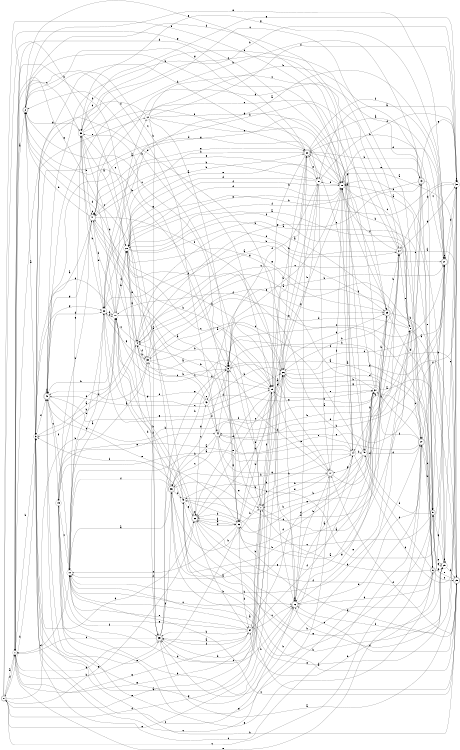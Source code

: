 digraph n37_6 {
__start0 [label="" shape="none"];

rankdir=LR;
size="8,5";

s0 [style="rounded,filled", color="black", fillcolor="white" shape="doublecircle", label="0"];
s1 [style="filled", color="black", fillcolor="white" shape="circle", label="1"];
s2 [style="rounded,filled", color="black", fillcolor="white" shape="doublecircle", label="2"];
s3 [style="filled", color="black", fillcolor="white" shape="circle", label="3"];
s4 [style="filled", color="black", fillcolor="white" shape="circle", label="4"];
s5 [style="filled", color="black", fillcolor="white" shape="circle", label="5"];
s6 [style="rounded,filled", color="black", fillcolor="white" shape="doublecircle", label="6"];
s7 [style="rounded,filled", color="black", fillcolor="white" shape="doublecircle", label="7"];
s8 [style="filled", color="black", fillcolor="white" shape="circle", label="8"];
s9 [style="rounded,filled", color="black", fillcolor="white" shape="doublecircle", label="9"];
s10 [style="filled", color="black", fillcolor="white" shape="circle", label="10"];
s11 [style="filled", color="black", fillcolor="white" shape="circle", label="11"];
s12 [style="filled", color="black", fillcolor="white" shape="circle", label="12"];
s13 [style="rounded,filled", color="black", fillcolor="white" shape="doublecircle", label="13"];
s14 [style="filled", color="black", fillcolor="white" shape="circle", label="14"];
s15 [style="filled", color="black", fillcolor="white" shape="circle", label="15"];
s16 [style="rounded,filled", color="black", fillcolor="white" shape="doublecircle", label="16"];
s17 [style="rounded,filled", color="black", fillcolor="white" shape="doublecircle", label="17"];
s18 [style="filled", color="black", fillcolor="white" shape="circle", label="18"];
s19 [style="filled", color="black", fillcolor="white" shape="circle", label="19"];
s20 [style="rounded,filled", color="black", fillcolor="white" shape="doublecircle", label="20"];
s21 [style="rounded,filled", color="black", fillcolor="white" shape="doublecircle", label="21"];
s22 [style="filled", color="black", fillcolor="white" shape="circle", label="22"];
s23 [style="rounded,filled", color="black", fillcolor="white" shape="doublecircle", label="23"];
s24 [style="rounded,filled", color="black", fillcolor="white" shape="doublecircle", label="24"];
s25 [style="rounded,filled", color="black", fillcolor="white" shape="doublecircle", label="25"];
s26 [style="filled", color="black", fillcolor="white" shape="circle", label="26"];
s27 [style="rounded,filled", color="black", fillcolor="white" shape="doublecircle", label="27"];
s28 [style="filled", color="black", fillcolor="white" shape="circle", label="28"];
s29 [style="filled", color="black", fillcolor="white" shape="circle", label="29"];
s30 [style="filled", color="black", fillcolor="white" shape="circle", label="30"];
s31 [style="filled", color="black", fillcolor="white" shape="circle", label="31"];
s32 [style="rounded,filled", color="black", fillcolor="white" shape="doublecircle", label="32"];
s33 [style="filled", color="black", fillcolor="white" shape="circle", label="33"];
s34 [style="filled", color="black", fillcolor="white" shape="circle", label="34"];
s35 [style="rounded,filled", color="black", fillcolor="white" shape="doublecircle", label="35"];
s36 [style="rounded,filled", color="black", fillcolor="white" shape="doublecircle", label="36"];
s37 [style="filled", color="black", fillcolor="white" shape="circle", label="37"];
s38 [style="filled", color="black", fillcolor="white" shape="circle", label="38"];
s39 [style="filled", color="black", fillcolor="white" shape="circle", label="39"];
s40 [style="rounded,filled", color="black", fillcolor="white" shape="doublecircle", label="40"];
s41 [style="rounded,filled", color="black", fillcolor="white" shape="doublecircle", label="41"];
s42 [style="filled", color="black", fillcolor="white" shape="circle", label="42"];
s43 [style="filled", color="black", fillcolor="white" shape="circle", label="43"];
s44 [style="filled", color="black", fillcolor="white" shape="circle", label="44"];
s45 [style="filled", color="black", fillcolor="white" shape="circle", label="45"];
s0 -> s1 [label="a"];
s0 -> s39 [label="b"];
s0 -> s27 [label="c"];
s0 -> s1 [label="d"];
s0 -> s26 [label="e"];
s0 -> s18 [label="f"];
s0 -> s32 [label="g"];
s0 -> s28 [label="h"];
s1 -> s2 [label="a"];
s1 -> s35 [label="b"];
s1 -> s38 [label="c"];
s1 -> s26 [label="d"];
s1 -> s9 [label="e"];
s1 -> s36 [label="f"];
s1 -> s34 [label="g"];
s1 -> s3 [label="h"];
s2 -> s3 [label="a"];
s2 -> s33 [label="b"];
s2 -> s19 [label="c"];
s2 -> s23 [label="d"];
s2 -> s21 [label="e"];
s2 -> s44 [label="f"];
s2 -> s45 [label="g"];
s2 -> s20 [label="h"];
s3 -> s4 [label="a"];
s3 -> s0 [label="b"];
s3 -> s27 [label="c"];
s3 -> s32 [label="d"];
s3 -> s12 [label="e"];
s3 -> s40 [label="f"];
s3 -> s22 [label="g"];
s3 -> s31 [label="h"];
s4 -> s5 [label="a"];
s4 -> s24 [label="b"];
s4 -> s22 [label="c"];
s4 -> s38 [label="d"];
s4 -> s28 [label="e"];
s4 -> s39 [label="f"];
s4 -> s13 [label="g"];
s4 -> s3 [label="h"];
s5 -> s6 [label="a"];
s5 -> s25 [label="b"];
s5 -> s36 [label="c"];
s5 -> s5 [label="d"];
s5 -> s33 [label="e"];
s5 -> s31 [label="f"];
s5 -> s38 [label="g"];
s5 -> s4 [label="h"];
s6 -> s4 [label="a"];
s6 -> s7 [label="b"];
s6 -> s25 [label="c"];
s6 -> s45 [label="d"];
s6 -> s15 [label="e"];
s6 -> s32 [label="f"];
s6 -> s29 [label="g"];
s6 -> s42 [label="h"];
s7 -> s8 [label="a"];
s7 -> s4 [label="b"];
s7 -> s2 [label="c"];
s7 -> s0 [label="d"];
s7 -> s0 [label="e"];
s7 -> s19 [label="f"];
s7 -> s1 [label="g"];
s7 -> s2 [label="h"];
s8 -> s9 [label="a"];
s8 -> s35 [label="b"];
s8 -> s27 [label="c"];
s8 -> s5 [label="d"];
s8 -> s13 [label="e"];
s8 -> s28 [label="f"];
s8 -> s4 [label="g"];
s8 -> s18 [label="h"];
s9 -> s10 [label="a"];
s9 -> s21 [label="b"];
s9 -> s42 [label="c"];
s9 -> s45 [label="d"];
s9 -> s29 [label="e"];
s9 -> s5 [label="f"];
s9 -> s29 [label="g"];
s9 -> s20 [label="h"];
s10 -> s11 [label="a"];
s10 -> s22 [label="b"];
s10 -> s16 [label="c"];
s10 -> s1 [label="d"];
s10 -> s22 [label="e"];
s10 -> s40 [label="f"];
s10 -> s38 [label="g"];
s10 -> s21 [label="h"];
s11 -> s12 [label="a"];
s11 -> s19 [label="b"];
s11 -> s28 [label="c"];
s11 -> s3 [label="d"];
s11 -> s15 [label="e"];
s11 -> s38 [label="f"];
s11 -> s1 [label="g"];
s11 -> s40 [label="h"];
s12 -> s5 [label="a"];
s12 -> s13 [label="b"];
s12 -> s24 [label="c"];
s12 -> s3 [label="d"];
s12 -> s18 [label="e"];
s12 -> s30 [label="f"];
s12 -> s18 [label="g"];
s12 -> s35 [label="h"];
s13 -> s14 [label="a"];
s13 -> s20 [label="b"];
s13 -> s21 [label="c"];
s13 -> s41 [label="d"];
s13 -> s6 [label="e"];
s13 -> s28 [label="f"];
s13 -> s30 [label="g"];
s13 -> s40 [label="h"];
s14 -> s15 [label="a"];
s14 -> s36 [label="b"];
s14 -> s42 [label="c"];
s14 -> s30 [label="d"];
s14 -> s2 [label="e"];
s14 -> s11 [label="f"];
s14 -> s40 [label="g"];
s14 -> s45 [label="h"];
s15 -> s14 [label="a"];
s15 -> s16 [label="b"];
s15 -> s10 [label="c"];
s15 -> s16 [label="d"];
s15 -> s44 [label="e"];
s15 -> s35 [label="f"];
s15 -> s27 [label="g"];
s15 -> s41 [label="h"];
s16 -> s14 [label="a"];
s16 -> s17 [label="b"];
s16 -> s3 [label="c"];
s16 -> s6 [label="d"];
s16 -> s8 [label="e"];
s16 -> s20 [label="f"];
s16 -> s16 [label="g"];
s16 -> s28 [label="h"];
s17 -> s5 [label="a"];
s17 -> s7 [label="b"];
s17 -> s3 [label="c"];
s17 -> s8 [label="d"];
s17 -> s7 [label="e"];
s17 -> s18 [label="f"];
s17 -> s40 [label="g"];
s17 -> s5 [label="h"];
s18 -> s14 [label="a"];
s18 -> s19 [label="b"];
s18 -> s6 [label="c"];
s18 -> s3 [label="d"];
s18 -> s13 [label="e"];
s18 -> s31 [label="f"];
s18 -> s1 [label="g"];
s18 -> s5 [label="h"];
s19 -> s3 [label="a"];
s19 -> s20 [label="b"];
s19 -> s11 [label="c"];
s19 -> s32 [label="d"];
s19 -> s17 [label="e"];
s19 -> s33 [label="f"];
s19 -> s26 [label="g"];
s19 -> s33 [label="h"];
s20 -> s21 [label="a"];
s20 -> s41 [label="b"];
s20 -> s35 [label="c"];
s20 -> s1 [label="d"];
s20 -> s31 [label="e"];
s20 -> s21 [label="f"];
s20 -> s23 [label="g"];
s20 -> s19 [label="h"];
s21 -> s22 [label="a"];
s21 -> s30 [label="b"];
s21 -> s5 [label="c"];
s21 -> s18 [label="d"];
s21 -> s21 [label="e"];
s21 -> s27 [label="f"];
s21 -> s38 [label="g"];
s21 -> s34 [label="h"];
s22 -> s23 [label="a"];
s22 -> s11 [label="b"];
s22 -> s26 [label="c"];
s22 -> s11 [label="d"];
s22 -> s18 [label="e"];
s22 -> s37 [label="f"];
s22 -> s39 [label="g"];
s22 -> s20 [label="h"];
s23 -> s20 [label="a"];
s23 -> s24 [label="b"];
s23 -> s4 [label="c"];
s23 -> s9 [label="d"];
s23 -> s36 [label="e"];
s23 -> s45 [label="f"];
s23 -> s16 [label="g"];
s23 -> s9 [label="h"];
s24 -> s25 [label="a"];
s24 -> s26 [label="b"];
s24 -> s41 [label="c"];
s24 -> s4 [label="d"];
s24 -> s8 [label="e"];
s24 -> s18 [label="f"];
s24 -> s30 [label="g"];
s24 -> s22 [label="h"];
s25 -> s18 [label="a"];
s25 -> s10 [label="b"];
s25 -> s10 [label="c"];
s25 -> s26 [label="d"];
s25 -> s9 [label="e"];
s25 -> s17 [label="f"];
s25 -> s33 [label="g"];
s25 -> s40 [label="h"];
s26 -> s20 [label="a"];
s26 -> s27 [label="b"];
s26 -> s21 [label="c"];
s26 -> s23 [label="d"];
s26 -> s37 [label="e"];
s26 -> s41 [label="f"];
s26 -> s25 [label="g"];
s26 -> s16 [label="h"];
s27 -> s28 [label="a"];
s27 -> s10 [label="b"];
s27 -> s9 [label="c"];
s27 -> s16 [label="d"];
s27 -> s44 [label="e"];
s27 -> s37 [label="f"];
s27 -> s26 [label="g"];
s27 -> s9 [label="h"];
s28 -> s29 [label="a"];
s28 -> s23 [label="b"];
s28 -> s19 [label="c"];
s28 -> s18 [label="d"];
s28 -> s18 [label="e"];
s28 -> s18 [label="f"];
s28 -> s4 [label="g"];
s28 -> s11 [label="h"];
s29 -> s18 [label="a"];
s29 -> s25 [label="b"];
s29 -> s30 [label="c"];
s29 -> s16 [label="d"];
s29 -> s18 [label="e"];
s29 -> s29 [label="f"];
s29 -> s9 [label="g"];
s29 -> s42 [label="h"];
s30 -> s31 [label="a"];
s30 -> s28 [label="b"];
s30 -> s30 [label="c"];
s30 -> s24 [label="d"];
s30 -> s44 [label="e"];
s30 -> s16 [label="f"];
s30 -> s38 [label="g"];
s30 -> s44 [label="h"];
s31 -> s17 [label="a"];
s31 -> s32 [label="b"];
s31 -> s32 [label="c"];
s31 -> s28 [label="d"];
s31 -> s41 [label="e"];
s31 -> s30 [label="f"];
s31 -> s26 [label="g"];
s31 -> s41 [label="h"];
s32 -> s33 [label="a"];
s32 -> s34 [label="b"];
s32 -> s25 [label="c"];
s32 -> s33 [label="d"];
s32 -> s32 [label="e"];
s32 -> s11 [label="f"];
s32 -> s43 [label="g"];
s32 -> s11 [label="h"];
s33 -> s13 [label="a"];
s33 -> s32 [label="b"];
s33 -> s10 [label="c"];
s33 -> s34 [label="d"];
s33 -> s3 [label="e"];
s33 -> s32 [label="f"];
s33 -> s5 [label="g"];
s33 -> s7 [label="h"];
s34 -> s35 [label="a"];
s34 -> s7 [label="b"];
s34 -> s16 [label="c"];
s34 -> s14 [label="d"];
s34 -> s10 [label="e"];
s34 -> s35 [label="f"];
s34 -> s10 [label="g"];
s34 -> s35 [label="h"];
s35 -> s30 [label="a"];
s35 -> s5 [label="b"];
s35 -> s1 [label="c"];
s35 -> s2 [label="d"];
s35 -> s5 [label="e"];
s35 -> s36 [label="f"];
s35 -> s1 [label="g"];
s35 -> s19 [label="h"];
s36 -> s10 [label="a"];
s36 -> s37 [label="b"];
s36 -> s24 [label="c"];
s36 -> s42 [label="d"];
s36 -> s29 [label="e"];
s36 -> s10 [label="f"];
s36 -> s28 [label="g"];
s36 -> s26 [label="h"];
s37 -> s10 [label="a"];
s37 -> s19 [label="b"];
s37 -> s38 [label="c"];
s37 -> s32 [label="d"];
s37 -> s33 [label="e"];
s37 -> s18 [label="f"];
s37 -> s28 [label="g"];
s37 -> s23 [label="h"];
s38 -> s28 [label="a"];
s38 -> s22 [label="b"];
s38 -> s27 [label="c"];
s38 -> s8 [label="d"];
s38 -> s39 [label="e"];
s38 -> s20 [label="f"];
s38 -> s2 [label="g"];
s38 -> s41 [label="h"];
s39 -> s26 [label="a"];
s39 -> s19 [label="b"];
s39 -> s21 [label="c"];
s39 -> s40 [label="d"];
s39 -> s23 [label="e"];
s39 -> s35 [label="f"];
s39 -> s6 [label="g"];
s39 -> s4 [label="h"];
s40 -> s41 [label="a"];
s40 -> s30 [label="b"];
s40 -> s15 [label="c"];
s40 -> s22 [label="d"];
s40 -> s33 [label="e"];
s40 -> s40 [label="f"];
s40 -> s19 [label="g"];
s40 -> s26 [label="h"];
s41 -> s7 [label="a"];
s41 -> s19 [label="b"];
s41 -> s41 [label="c"];
s41 -> s22 [label="d"];
s41 -> s20 [label="e"];
s41 -> s16 [label="f"];
s41 -> s40 [label="g"];
s41 -> s2 [label="h"];
s42 -> s25 [label="a"];
s42 -> s23 [label="b"];
s42 -> s2 [label="c"];
s42 -> s14 [label="d"];
s42 -> s32 [label="e"];
s42 -> s3 [label="f"];
s42 -> s29 [label="g"];
s42 -> s11 [label="h"];
s43 -> s40 [label="a"];
s43 -> s21 [label="b"];
s43 -> s39 [label="c"];
s43 -> s11 [label="d"];
s43 -> s43 [label="e"];
s43 -> s44 [label="f"];
s43 -> s37 [label="g"];
s43 -> s26 [label="h"];
s44 -> s41 [label="a"];
s44 -> s24 [label="b"];
s44 -> s36 [label="c"];
s44 -> s21 [label="d"];
s44 -> s7 [label="e"];
s44 -> s5 [label="f"];
s44 -> s17 [label="g"];
s44 -> s36 [label="h"];
s45 -> s24 [label="a"];
s45 -> s7 [label="b"];
s45 -> s39 [label="c"];
s45 -> s27 [label="d"];
s45 -> s20 [label="e"];
s45 -> s34 [label="f"];
s45 -> s17 [label="g"];
s45 -> s37 [label="h"];

}